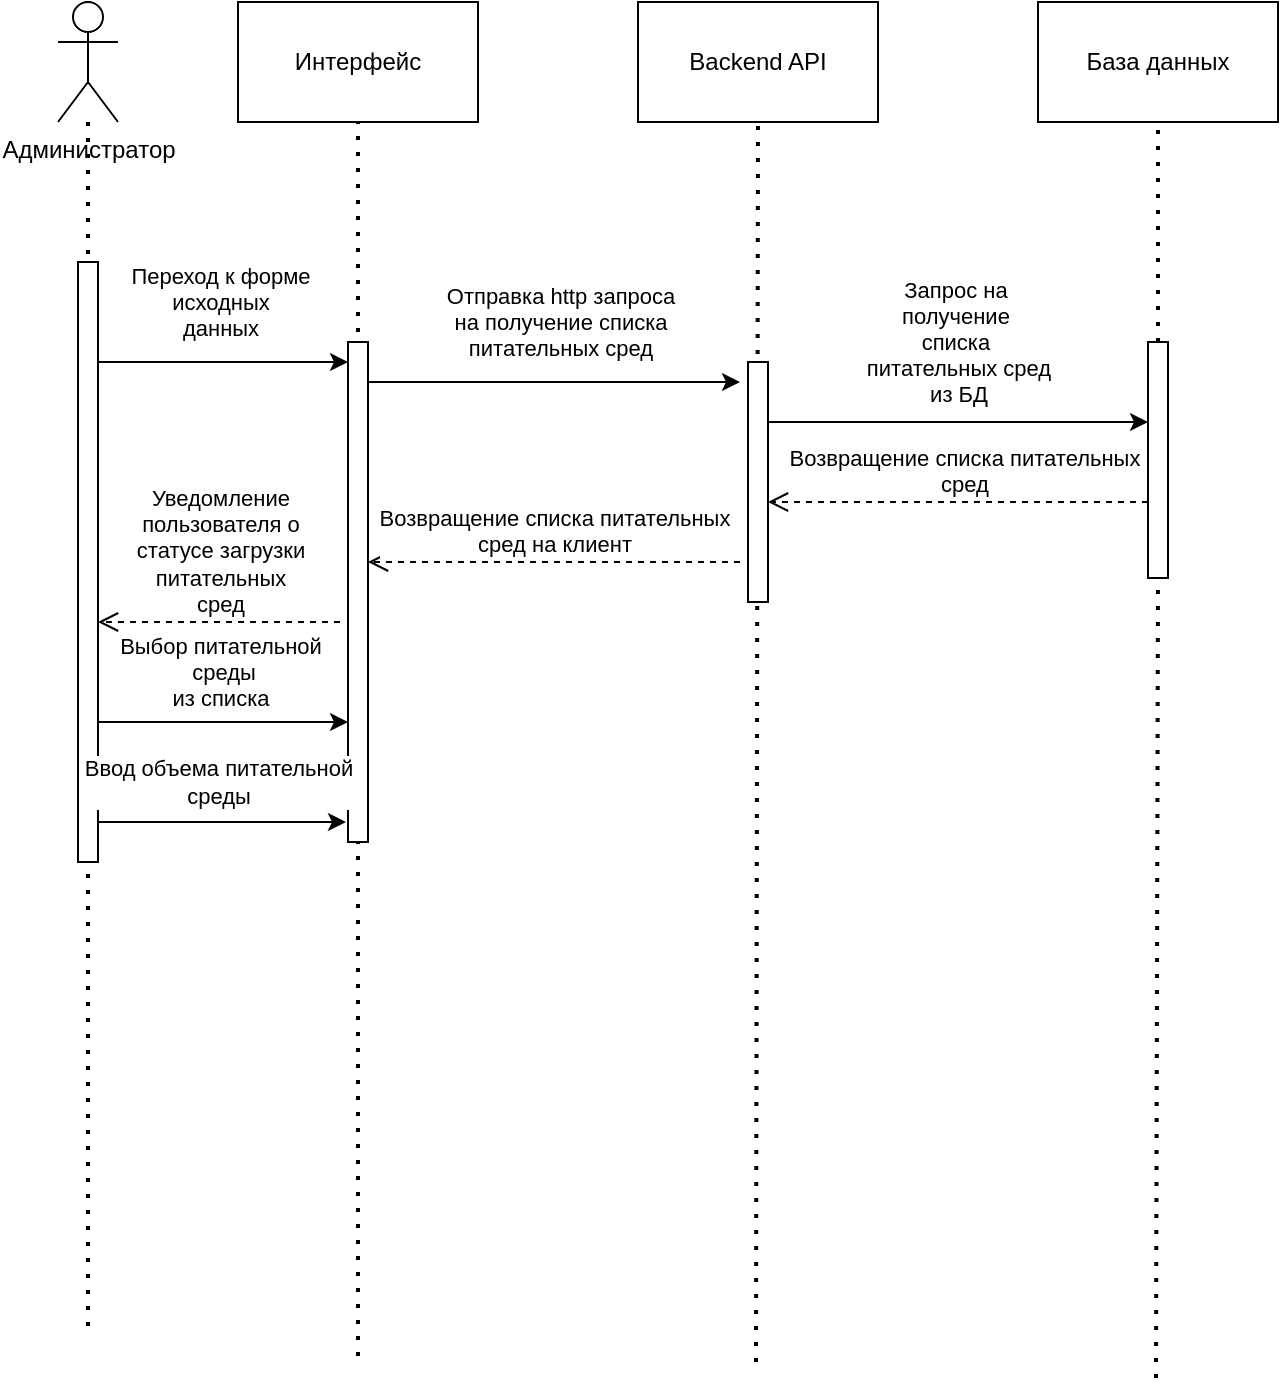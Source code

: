 <mxfile version="22.1.11" type="github">
  <diagram name="Page-1" id="uoUocLC2qeFmE-KDkr6s">
    <mxGraphModel dx="1167" dy="615" grid="1" gridSize="10" guides="1" tooltips="1" connect="1" arrows="1" fold="1" page="1" pageScale="1" pageWidth="850" pageHeight="1100" math="0" shadow="0">
      <root>
        <mxCell id="0" />
        <mxCell id="1" parent="0" />
        <mxCell id="cOCMEFSa-XjFwauJWfGx-24" value="" style="endArrow=none;dashed=1;html=1;dashPattern=1 3;strokeWidth=2;rounded=0;" edge="1" parent="1" source="cOCMEFSa-XjFwauJWfGx-28">
          <mxGeometry width="50" height="50" relative="1" as="geometry">
            <mxPoint x="229" y="360" as="sourcePoint" />
            <mxPoint x="94" y="747" as="targetPoint" />
          </mxGeometry>
        </mxCell>
        <mxCell id="cOCMEFSa-XjFwauJWfGx-25" value="" style="endArrow=none;dashed=1;html=1;dashPattern=1 3;strokeWidth=2;rounded=0;entryX=0.5;entryY=1;entryDx=0;entryDy=0;" edge="1" parent="1" target="cOCMEFSa-XjFwauJWfGx-29">
          <mxGeometry width="50" height="50" relative="1" as="geometry">
            <mxPoint x="229" y="757" as="sourcePoint" />
            <mxPoint x="279" y="310" as="targetPoint" />
          </mxGeometry>
        </mxCell>
        <mxCell id="cOCMEFSa-XjFwauJWfGx-26" value="" style="endArrow=none;dashed=1;html=1;dashPattern=1 3;strokeWidth=2;rounded=0;entryX=0.5;entryY=1;entryDx=0;entryDy=0;" edge="1" parent="1" target="cOCMEFSa-XjFwauJWfGx-32">
          <mxGeometry width="50" height="50" relative="1" as="geometry">
            <mxPoint x="428" y="760" as="sourcePoint" />
            <mxPoint x="279" y="310" as="targetPoint" />
          </mxGeometry>
        </mxCell>
        <mxCell id="cOCMEFSa-XjFwauJWfGx-27" value="" style="endArrow=none;dashed=1;html=1;dashPattern=1 3;strokeWidth=2;rounded=0;entryX=0.5;entryY=1;entryDx=0;entryDy=0;" edge="1" parent="1" source="cOCMEFSa-XjFwauJWfGx-49" target="cOCMEFSa-XjFwauJWfGx-34">
          <mxGeometry width="50" height="50" relative="1" as="geometry">
            <mxPoint x="628" y="768" as="sourcePoint" />
            <mxPoint x="279" y="310" as="targetPoint" />
          </mxGeometry>
        </mxCell>
        <mxCell id="cOCMEFSa-XjFwauJWfGx-28" value="&lt;div&gt;Администратор&lt;/div&gt;" style="shape=umlActor;verticalLabelPosition=bottom;verticalAlign=top;html=1;outlineConnect=0;align=center;horizontal=1;labelPosition=center;" vertex="1" parent="1">
          <mxGeometry x="79" y="80" width="30" height="60" as="geometry" />
        </mxCell>
        <mxCell id="cOCMEFSa-XjFwauJWfGx-29" value="Интерфейс" style="rounded=0;whiteSpace=wrap;html=1;" vertex="1" parent="1">
          <mxGeometry x="169" y="80" width="120" height="60" as="geometry" />
        </mxCell>
        <mxCell id="cOCMEFSa-XjFwauJWfGx-30" value="" style="html=1;points=[[0,0,0,0,5],[0,1,0,0,-5],[1,0,0,0,5],[1,1,0,0,-5]];perimeter=orthogonalPerimeter;outlineConnect=0;targetShapes=umlLifeline;portConstraint=eastwest;newEdgeStyle={&quot;curved&quot;:0,&quot;rounded&quot;:0};" vertex="1" parent="1">
          <mxGeometry x="89" y="210" width="10" height="300" as="geometry" />
        </mxCell>
        <mxCell id="cOCMEFSa-XjFwauJWfGx-31" value="" style="html=1;points=[[0,0,0,0,5],[0,1,0,0,-5],[1,0,0,0,5],[1,1,0,0,-5]];perimeter=orthogonalPerimeter;outlineConnect=0;targetShapes=umlLifeline;portConstraint=eastwest;newEdgeStyle={&quot;curved&quot;:0,&quot;rounded&quot;:0};" vertex="1" parent="1">
          <mxGeometry x="224" y="250" width="10" height="250" as="geometry" />
        </mxCell>
        <mxCell id="cOCMEFSa-XjFwauJWfGx-32" value="Backend API" style="rounded=0;whiteSpace=wrap;html=1;" vertex="1" parent="1">
          <mxGeometry x="369" y="80" width="120" height="60" as="geometry" />
        </mxCell>
        <mxCell id="cOCMEFSa-XjFwauJWfGx-33" value="" style="html=1;points=[[0,0,0,0,5],[0,1,0,0,-5],[1,0,0,0,5],[1,1,0,0,-5]];perimeter=orthogonalPerimeter;outlineConnect=0;targetShapes=umlLifeline;portConstraint=eastwest;newEdgeStyle={&quot;curved&quot;:0,&quot;rounded&quot;:0};" vertex="1" parent="1">
          <mxGeometry x="424" y="260" width="10" height="120" as="geometry" />
        </mxCell>
        <mxCell id="cOCMEFSa-XjFwauJWfGx-34" value="База данных" style="rounded=0;whiteSpace=wrap;html=1;" vertex="1" parent="1">
          <mxGeometry x="569" y="80" width="120" height="60" as="geometry" />
        </mxCell>
        <mxCell id="cOCMEFSa-XjFwauJWfGx-35" value="" style="endArrow=classic;html=1;rounded=0;" edge="1" parent="1" source="cOCMEFSa-XjFwauJWfGx-30" target="cOCMEFSa-XjFwauJWfGx-31">
          <mxGeometry width="50" height="50" relative="1" as="geometry">
            <mxPoint x="140" y="270" as="sourcePoint" />
            <mxPoint x="190" y="220" as="targetPoint" />
            <Array as="points">
              <mxPoint x="190" y="260" />
            </Array>
          </mxGeometry>
        </mxCell>
        <mxCell id="cOCMEFSa-XjFwauJWfGx-36" value="&lt;div&gt;Переход к форме&lt;/div&gt;&lt;div&gt;исходных&lt;/div&gt;&lt;div&gt;данных&lt;br&gt;&lt;/div&gt;" style="edgeLabel;html=1;align=center;verticalAlign=middle;resizable=0;points=[];" vertex="1" connectable="0" parent="cOCMEFSa-XjFwauJWfGx-35">
          <mxGeometry x="0.197" y="-2" relative="1" as="geometry">
            <mxPoint x="-14" y="-32" as="offset" />
          </mxGeometry>
        </mxCell>
        <mxCell id="cOCMEFSa-XjFwauJWfGx-37" value="" style="endArrow=classic;html=1;rounded=0;" edge="1" parent="1">
          <mxGeometry width="50" height="50" relative="1" as="geometry">
            <mxPoint x="234" y="270" as="sourcePoint" />
            <mxPoint x="420" y="270" as="targetPoint" />
          </mxGeometry>
        </mxCell>
        <mxCell id="cOCMEFSa-XjFwauJWfGx-38" value="&lt;div&gt;Отправка http запроса&lt;/div&gt;&lt;div&gt;на получение списка&lt;/div&gt;&lt;div&gt;питательных сред&lt;br&gt;&lt;/div&gt;" style="edgeLabel;html=1;align=center;verticalAlign=middle;resizable=0;points=[];" vertex="1" connectable="0" parent="cOCMEFSa-XjFwauJWfGx-37">
          <mxGeometry x="0.19" y="1" relative="1" as="geometry">
            <mxPoint x="-15" y="-29" as="offset" />
          </mxGeometry>
        </mxCell>
        <mxCell id="cOCMEFSa-XjFwauJWfGx-39" value="" style="endArrow=classic;html=1;rounded=0;" edge="1" parent="1">
          <mxGeometry width="50" height="50" relative="1" as="geometry">
            <mxPoint x="434" y="290" as="sourcePoint" />
            <mxPoint x="624" y="290" as="targetPoint" />
          </mxGeometry>
        </mxCell>
        <mxCell id="cOCMEFSa-XjFwauJWfGx-40" value="&lt;div&gt;Запрос на&amp;nbsp;&lt;/div&gt;&lt;div&gt;получение&amp;nbsp;&lt;/div&gt;&lt;div&gt;списка&amp;nbsp;&lt;/div&gt;&lt;div&gt;питательных сред&lt;/div&gt;&lt;div&gt;из БД&lt;br&gt;&lt;/div&gt;" style="edgeLabel;html=1;align=center;verticalAlign=middle;resizable=0;points=[];" vertex="1" connectable="0" parent="cOCMEFSa-XjFwauJWfGx-39">
          <mxGeometry x="-0.107" y="-2" relative="1" as="geometry">
            <mxPoint x="10" y="-42" as="offset" />
          </mxGeometry>
        </mxCell>
        <mxCell id="cOCMEFSa-XjFwauJWfGx-41" value="&lt;div&gt;Возвращение списка питательных&lt;/div&gt;&lt;div&gt;сред&lt;br&gt;&lt;/div&gt;" style="html=1;verticalAlign=bottom;endArrow=open;dashed=1;endSize=8;curved=0;rounded=0;" edge="1" parent="1" target="cOCMEFSa-XjFwauJWfGx-33">
          <mxGeometry relative="1" as="geometry">
            <mxPoint x="630" y="330" as="sourcePoint" />
            <mxPoint x="550" y="330" as="targetPoint" />
          </mxGeometry>
        </mxCell>
        <mxCell id="cOCMEFSa-XjFwauJWfGx-42" value="&lt;div&gt;Возвращение списка питательных&lt;/div&gt;&lt;div&gt;сред на клиент&lt;br&gt;&lt;/div&gt;" style="html=1;verticalAlign=bottom;endArrow=open;dashed=1;endSize=8;curved=0;rounded=0;" edge="1" parent="1" target="cOCMEFSa-XjFwauJWfGx-31">
          <mxGeometry relative="1" as="geometry">
            <mxPoint x="420" y="360" as="sourcePoint" />
            <mxPoint x="340" y="360" as="targetPoint" />
          </mxGeometry>
        </mxCell>
        <mxCell id="cOCMEFSa-XjFwauJWfGx-43" value="&lt;div&gt;Уведомление&lt;/div&gt;&lt;div&gt;пользователя о&lt;/div&gt;&lt;div&gt;статусе загрузки&lt;/div&gt;&lt;div&gt;питательных&lt;/div&gt;&lt;div&gt;сред&lt;br&gt;&lt;/div&gt;" style="html=1;verticalAlign=bottom;endArrow=open;dashed=1;endSize=8;curved=0;rounded=0;" edge="1" parent="1" target="cOCMEFSa-XjFwauJWfGx-30">
          <mxGeometry relative="1" as="geometry">
            <mxPoint x="220" y="390" as="sourcePoint" />
            <mxPoint x="140" y="390" as="targetPoint" />
          </mxGeometry>
        </mxCell>
        <mxCell id="cOCMEFSa-XjFwauJWfGx-44" value="" style="endArrow=classic;html=1;rounded=0;" edge="1" parent="1">
          <mxGeometry width="50" height="50" relative="1" as="geometry">
            <mxPoint x="99" y="440" as="sourcePoint" />
            <mxPoint x="224" y="440" as="targetPoint" />
          </mxGeometry>
        </mxCell>
        <mxCell id="cOCMEFSa-XjFwauJWfGx-45" value="&lt;div&gt;Выбор питательной&lt;/div&gt;&lt;div&gt;&amp;nbsp;среды&lt;/div&gt;&lt;div&gt;из списка&lt;br&gt;&lt;/div&gt;" style="edgeLabel;html=1;align=center;verticalAlign=middle;resizable=0;points=[];" vertex="1" connectable="0" parent="cOCMEFSa-XjFwauJWfGx-44">
          <mxGeometry x="0.224" y="1" relative="1" as="geometry">
            <mxPoint x="-16" y="-24" as="offset" />
          </mxGeometry>
        </mxCell>
        <mxCell id="cOCMEFSa-XjFwauJWfGx-46" value="" style="endArrow=classic;html=1;rounded=0;exitX=1.1;exitY=0.718;exitDx=0;exitDy=0;exitPerimeter=0;" edge="1" parent="1">
          <mxGeometry width="50" height="50" relative="1" as="geometry">
            <mxPoint x="99.0" y="490" as="sourcePoint" />
            <mxPoint x="223" y="490" as="targetPoint" />
          </mxGeometry>
        </mxCell>
        <mxCell id="cOCMEFSa-XjFwauJWfGx-47" value="&lt;div&gt;Ввод объема питательной&lt;/div&gt;&lt;div&gt;среды&lt;br&gt;&lt;/div&gt;" style="edgeLabel;html=1;align=center;verticalAlign=middle;resizable=0;points=[];" vertex="1" connectable="0" parent="cOCMEFSa-XjFwauJWfGx-46">
          <mxGeometry x="-0.226" y="3" relative="1" as="geometry">
            <mxPoint x="12" y="-17" as="offset" />
          </mxGeometry>
        </mxCell>
        <mxCell id="cOCMEFSa-XjFwauJWfGx-48" value="" style="endArrow=none;dashed=1;html=1;dashPattern=1 3;strokeWidth=2;rounded=0;entryX=0.5;entryY=1;entryDx=0;entryDy=0;" edge="1" parent="1" target="cOCMEFSa-XjFwauJWfGx-49">
          <mxGeometry width="50" height="50" relative="1" as="geometry">
            <mxPoint x="628" y="768" as="sourcePoint" />
            <mxPoint x="629" y="140" as="targetPoint" />
          </mxGeometry>
        </mxCell>
        <mxCell id="cOCMEFSa-XjFwauJWfGx-49" value="" style="html=1;points=[[0,0,0,0,5],[0,1,0,0,-5],[1,0,0,0,5],[1,1,0,0,-5]];perimeter=orthogonalPerimeter;outlineConnect=0;targetShapes=umlLifeline;portConstraint=eastwest;newEdgeStyle={&quot;curved&quot;:0,&quot;rounded&quot;:0};" vertex="1" parent="1">
          <mxGeometry x="624" y="250" width="10" height="118" as="geometry" />
        </mxCell>
      </root>
    </mxGraphModel>
  </diagram>
</mxfile>
